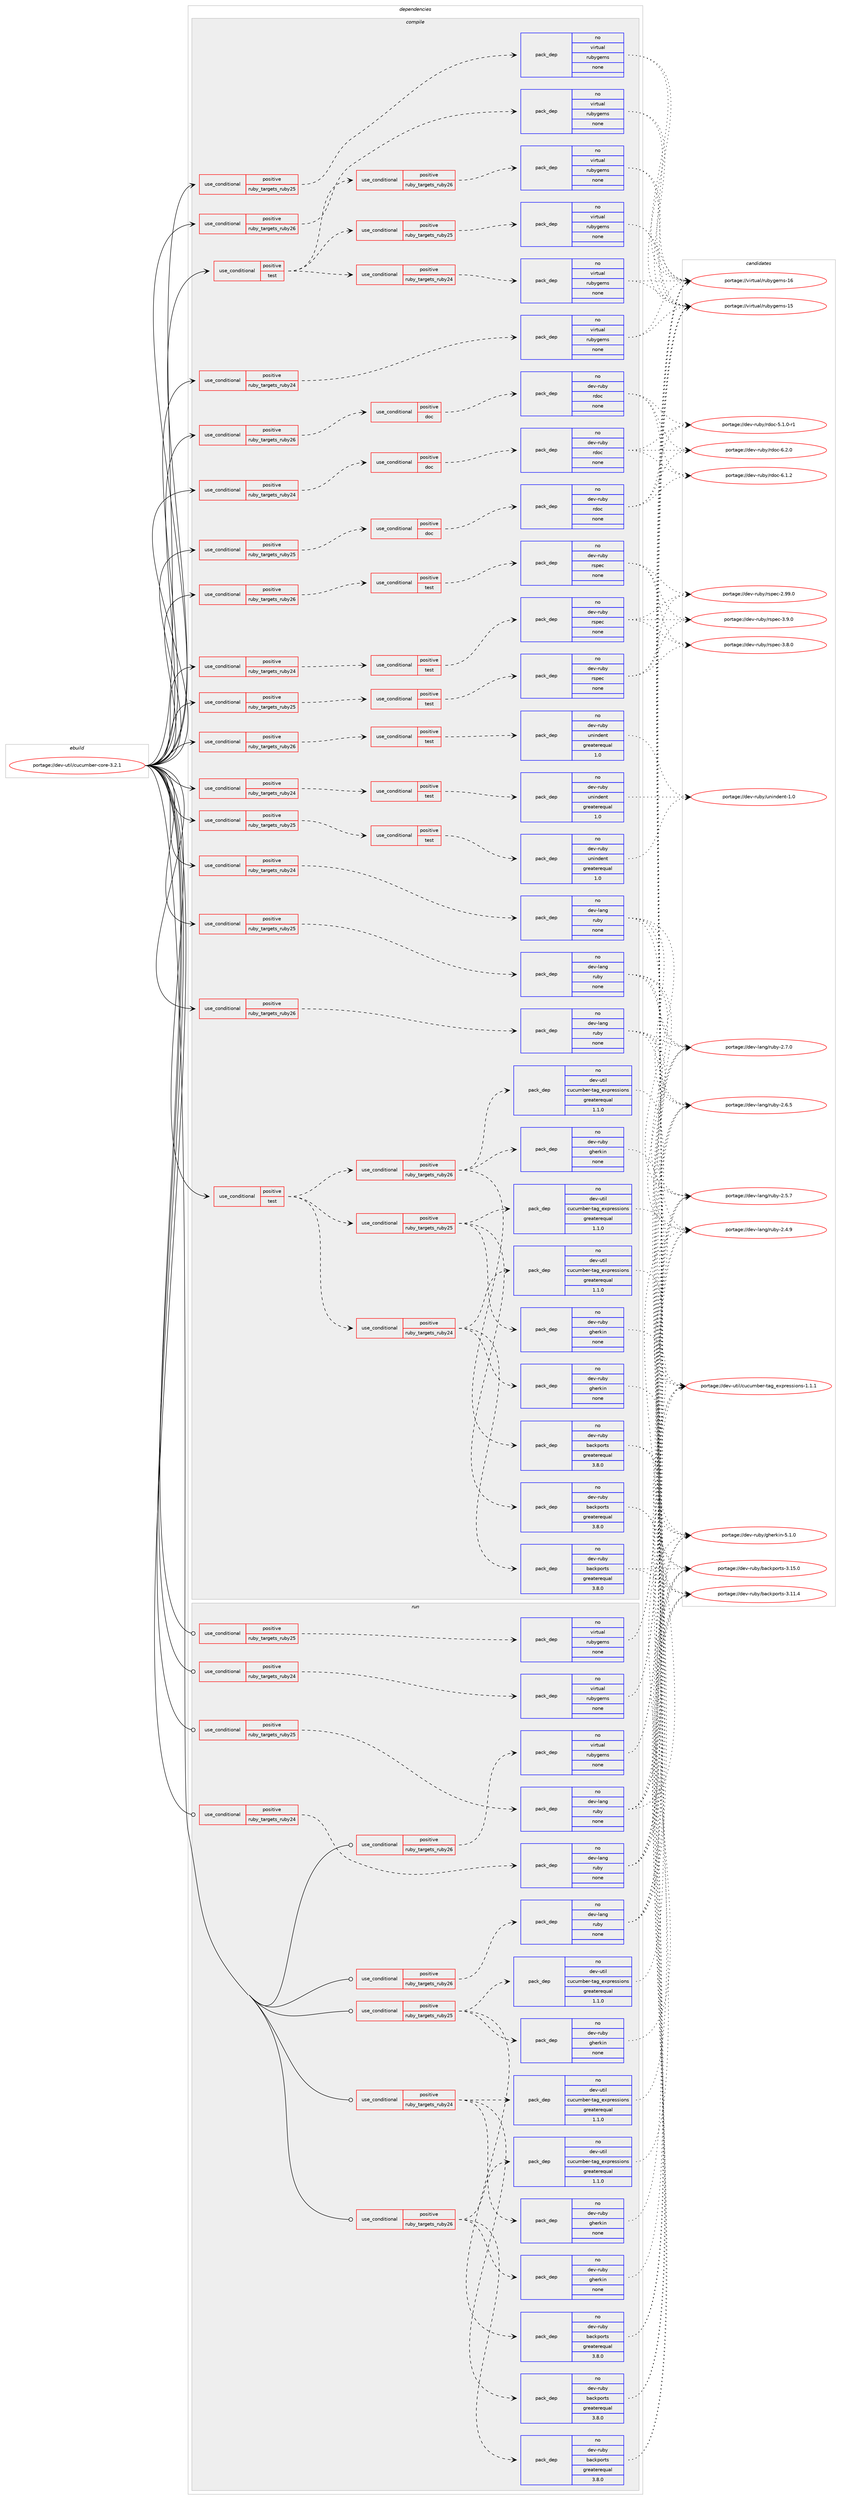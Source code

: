 digraph prolog {

# *************
# Graph options
# *************

newrank=true;
concentrate=true;
compound=true;
graph [rankdir=LR,fontname=Helvetica,fontsize=10,ranksep=1.5];#, ranksep=2.5, nodesep=0.2];
edge  [arrowhead=vee];
node  [fontname=Helvetica,fontsize=10];

# **********
# The ebuild
# **********

subgraph cluster_leftcol {
color=gray;
label=<<i>ebuild</i>>;
id [label="portage://dev-util/cucumber-core-3.2.1", color=red, width=4, href="../dev-util/cucumber-core-3.2.1.svg"];
}

# ****************
# The dependencies
# ****************

subgraph cluster_midcol {
color=gray;
label=<<i>dependencies</i>>;
subgraph cluster_compile {
fillcolor="#eeeeee";
style=filled;
label=<<i>compile</i>>;
subgraph cond63139 {
dependency303924 [label=<<TABLE BORDER="0" CELLBORDER="1" CELLSPACING="0" CELLPADDING="4"><TR><TD ROWSPAN="3" CELLPADDING="10">use_conditional</TD></TR><TR><TD>positive</TD></TR><TR><TD>ruby_targets_ruby24</TD></TR></TABLE>>, shape=none, color=red];
subgraph cond63140 {
dependency303925 [label=<<TABLE BORDER="0" CELLBORDER="1" CELLSPACING="0" CELLPADDING="4"><TR><TD ROWSPAN="3" CELLPADDING="10">use_conditional</TD></TR><TR><TD>positive</TD></TR><TR><TD>doc</TD></TR></TABLE>>, shape=none, color=red];
subgraph pack236129 {
dependency303926 [label=<<TABLE BORDER="0" CELLBORDER="1" CELLSPACING="0" CELLPADDING="4" WIDTH="220"><TR><TD ROWSPAN="6" CELLPADDING="30">pack_dep</TD></TR><TR><TD WIDTH="110">no</TD></TR><TR><TD>dev-ruby</TD></TR><TR><TD>rdoc</TD></TR><TR><TD>none</TD></TR><TR><TD></TD></TR></TABLE>>, shape=none, color=blue];
}
dependency303925:e -> dependency303926:w [weight=20,style="dashed",arrowhead="vee"];
}
dependency303924:e -> dependency303925:w [weight=20,style="dashed",arrowhead="vee"];
}
id:e -> dependency303924:w [weight=20,style="solid",arrowhead="vee"];
subgraph cond63141 {
dependency303927 [label=<<TABLE BORDER="0" CELLBORDER="1" CELLSPACING="0" CELLPADDING="4"><TR><TD ROWSPAN="3" CELLPADDING="10">use_conditional</TD></TR><TR><TD>positive</TD></TR><TR><TD>ruby_targets_ruby24</TD></TR></TABLE>>, shape=none, color=red];
subgraph cond63142 {
dependency303928 [label=<<TABLE BORDER="0" CELLBORDER="1" CELLSPACING="0" CELLPADDING="4"><TR><TD ROWSPAN="3" CELLPADDING="10">use_conditional</TD></TR><TR><TD>positive</TD></TR><TR><TD>test</TD></TR></TABLE>>, shape=none, color=red];
subgraph pack236130 {
dependency303929 [label=<<TABLE BORDER="0" CELLBORDER="1" CELLSPACING="0" CELLPADDING="4" WIDTH="220"><TR><TD ROWSPAN="6" CELLPADDING="30">pack_dep</TD></TR><TR><TD WIDTH="110">no</TD></TR><TR><TD>dev-ruby</TD></TR><TR><TD>rspec</TD></TR><TR><TD>none</TD></TR><TR><TD></TD></TR></TABLE>>, shape=none, color=blue];
}
dependency303928:e -> dependency303929:w [weight=20,style="dashed",arrowhead="vee"];
}
dependency303927:e -> dependency303928:w [weight=20,style="dashed",arrowhead="vee"];
}
id:e -> dependency303927:w [weight=20,style="solid",arrowhead="vee"];
subgraph cond63143 {
dependency303930 [label=<<TABLE BORDER="0" CELLBORDER="1" CELLSPACING="0" CELLPADDING="4"><TR><TD ROWSPAN="3" CELLPADDING="10">use_conditional</TD></TR><TR><TD>positive</TD></TR><TR><TD>ruby_targets_ruby24</TD></TR></TABLE>>, shape=none, color=red];
subgraph cond63144 {
dependency303931 [label=<<TABLE BORDER="0" CELLBORDER="1" CELLSPACING="0" CELLPADDING="4"><TR><TD ROWSPAN="3" CELLPADDING="10">use_conditional</TD></TR><TR><TD>positive</TD></TR><TR><TD>test</TD></TR></TABLE>>, shape=none, color=red];
subgraph pack236131 {
dependency303932 [label=<<TABLE BORDER="0" CELLBORDER="1" CELLSPACING="0" CELLPADDING="4" WIDTH="220"><TR><TD ROWSPAN="6" CELLPADDING="30">pack_dep</TD></TR><TR><TD WIDTH="110">no</TD></TR><TR><TD>dev-ruby</TD></TR><TR><TD>unindent</TD></TR><TR><TD>greaterequal</TD></TR><TR><TD>1.0</TD></TR></TABLE>>, shape=none, color=blue];
}
dependency303931:e -> dependency303932:w [weight=20,style="dashed",arrowhead="vee"];
}
dependency303930:e -> dependency303931:w [weight=20,style="dashed",arrowhead="vee"];
}
id:e -> dependency303930:w [weight=20,style="solid",arrowhead="vee"];
subgraph cond63145 {
dependency303933 [label=<<TABLE BORDER="0" CELLBORDER="1" CELLSPACING="0" CELLPADDING="4"><TR><TD ROWSPAN="3" CELLPADDING="10">use_conditional</TD></TR><TR><TD>positive</TD></TR><TR><TD>ruby_targets_ruby24</TD></TR></TABLE>>, shape=none, color=red];
subgraph pack236132 {
dependency303934 [label=<<TABLE BORDER="0" CELLBORDER="1" CELLSPACING="0" CELLPADDING="4" WIDTH="220"><TR><TD ROWSPAN="6" CELLPADDING="30">pack_dep</TD></TR><TR><TD WIDTH="110">no</TD></TR><TR><TD>dev-lang</TD></TR><TR><TD>ruby</TD></TR><TR><TD>none</TD></TR><TR><TD></TD></TR></TABLE>>, shape=none, color=blue];
}
dependency303933:e -> dependency303934:w [weight=20,style="dashed",arrowhead="vee"];
}
id:e -> dependency303933:w [weight=20,style="solid",arrowhead="vee"];
subgraph cond63146 {
dependency303935 [label=<<TABLE BORDER="0" CELLBORDER="1" CELLSPACING="0" CELLPADDING="4"><TR><TD ROWSPAN="3" CELLPADDING="10">use_conditional</TD></TR><TR><TD>positive</TD></TR><TR><TD>ruby_targets_ruby24</TD></TR></TABLE>>, shape=none, color=red];
subgraph pack236133 {
dependency303936 [label=<<TABLE BORDER="0" CELLBORDER="1" CELLSPACING="0" CELLPADDING="4" WIDTH="220"><TR><TD ROWSPAN="6" CELLPADDING="30">pack_dep</TD></TR><TR><TD WIDTH="110">no</TD></TR><TR><TD>virtual</TD></TR><TR><TD>rubygems</TD></TR><TR><TD>none</TD></TR><TR><TD></TD></TR></TABLE>>, shape=none, color=blue];
}
dependency303935:e -> dependency303936:w [weight=20,style="dashed",arrowhead="vee"];
}
id:e -> dependency303935:w [weight=20,style="solid",arrowhead="vee"];
subgraph cond63147 {
dependency303937 [label=<<TABLE BORDER="0" CELLBORDER="1" CELLSPACING="0" CELLPADDING="4"><TR><TD ROWSPAN="3" CELLPADDING="10">use_conditional</TD></TR><TR><TD>positive</TD></TR><TR><TD>ruby_targets_ruby25</TD></TR></TABLE>>, shape=none, color=red];
subgraph cond63148 {
dependency303938 [label=<<TABLE BORDER="0" CELLBORDER="1" CELLSPACING="0" CELLPADDING="4"><TR><TD ROWSPAN="3" CELLPADDING="10">use_conditional</TD></TR><TR><TD>positive</TD></TR><TR><TD>doc</TD></TR></TABLE>>, shape=none, color=red];
subgraph pack236134 {
dependency303939 [label=<<TABLE BORDER="0" CELLBORDER="1" CELLSPACING="0" CELLPADDING="4" WIDTH="220"><TR><TD ROWSPAN="6" CELLPADDING="30">pack_dep</TD></TR><TR><TD WIDTH="110">no</TD></TR><TR><TD>dev-ruby</TD></TR><TR><TD>rdoc</TD></TR><TR><TD>none</TD></TR><TR><TD></TD></TR></TABLE>>, shape=none, color=blue];
}
dependency303938:e -> dependency303939:w [weight=20,style="dashed",arrowhead="vee"];
}
dependency303937:e -> dependency303938:w [weight=20,style="dashed",arrowhead="vee"];
}
id:e -> dependency303937:w [weight=20,style="solid",arrowhead="vee"];
subgraph cond63149 {
dependency303940 [label=<<TABLE BORDER="0" CELLBORDER="1" CELLSPACING="0" CELLPADDING="4"><TR><TD ROWSPAN="3" CELLPADDING="10">use_conditional</TD></TR><TR><TD>positive</TD></TR><TR><TD>ruby_targets_ruby25</TD></TR></TABLE>>, shape=none, color=red];
subgraph cond63150 {
dependency303941 [label=<<TABLE BORDER="0" CELLBORDER="1" CELLSPACING="0" CELLPADDING="4"><TR><TD ROWSPAN="3" CELLPADDING="10">use_conditional</TD></TR><TR><TD>positive</TD></TR><TR><TD>test</TD></TR></TABLE>>, shape=none, color=red];
subgraph pack236135 {
dependency303942 [label=<<TABLE BORDER="0" CELLBORDER="1" CELLSPACING="0" CELLPADDING="4" WIDTH="220"><TR><TD ROWSPAN="6" CELLPADDING="30">pack_dep</TD></TR><TR><TD WIDTH="110">no</TD></TR><TR><TD>dev-ruby</TD></TR><TR><TD>rspec</TD></TR><TR><TD>none</TD></TR><TR><TD></TD></TR></TABLE>>, shape=none, color=blue];
}
dependency303941:e -> dependency303942:w [weight=20,style="dashed",arrowhead="vee"];
}
dependency303940:e -> dependency303941:w [weight=20,style="dashed",arrowhead="vee"];
}
id:e -> dependency303940:w [weight=20,style="solid",arrowhead="vee"];
subgraph cond63151 {
dependency303943 [label=<<TABLE BORDER="0" CELLBORDER="1" CELLSPACING="0" CELLPADDING="4"><TR><TD ROWSPAN="3" CELLPADDING="10">use_conditional</TD></TR><TR><TD>positive</TD></TR><TR><TD>ruby_targets_ruby25</TD></TR></TABLE>>, shape=none, color=red];
subgraph cond63152 {
dependency303944 [label=<<TABLE BORDER="0" CELLBORDER="1" CELLSPACING="0" CELLPADDING="4"><TR><TD ROWSPAN="3" CELLPADDING="10">use_conditional</TD></TR><TR><TD>positive</TD></TR><TR><TD>test</TD></TR></TABLE>>, shape=none, color=red];
subgraph pack236136 {
dependency303945 [label=<<TABLE BORDER="0" CELLBORDER="1" CELLSPACING="0" CELLPADDING="4" WIDTH="220"><TR><TD ROWSPAN="6" CELLPADDING="30">pack_dep</TD></TR><TR><TD WIDTH="110">no</TD></TR><TR><TD>dev-ruby</TD></TR><TR><TD>unindent</TD></TR><TR><TD>greaterequal</TD></TR><TR><TD>1.0</TD></TR></TABLE>>, shape=none, color=blue];
}
dependency303944:e -> dependency303945:w [weight=20,style="dashed",arrowhead="vee"];
}
dependency303943:e -> dependency303944:w [weight=20,style="dashed",arrowhead="vee"];
}
id:e -> dependency303943:w [weight=20,style="solid",arrowhead="vee"];
subgraph cond63153 {
dependency303946 [label=<<TABLE BORDER="0" CELLBORDER="1" CELLSPACING="0" CELLPADDING="4"><TR><TD ROWSPAN="3" CELLPADDING="10">use_conditional</TD></TR><TR><TD>positive</TD></TR><TR><TD>ruby_targets_ruby25</TD></TR></TABLE>>, shape=none, color=red];
subgraph pack236137 {
dependency303947 [label=<<TABLE BORDER="0" CELLBORDER="1" CELLSPACING="0" CELLPADDING="4" WIDTH="220"><TR><TD ROWSPAN="6" CELLPADDING="30">pack_dep</TD></TR><TR><TD WIDTH="110">no</TD></TR><TR><TD>dev-lang</TD></TR><TR><TD>ruby</TD></TR><TR><TD>none</TD></TR><TR><TD></TD></TR></TABLE>>, shape=none, color=blue];
}
dependency303946:e -> dependency303947:w [weight=20,style="dashed",arrowhead="vee"];
}
id:e -> dependency303946:w [weight=20,style="solid",arrowhead="vee"];
subgraph cond63154 {
dependency303948 [label=<<TABLE BORDER="0" CELLBORDER="1" CELLSPACING="0" CELLPADDING="4"><TR><TD ROWSPAN="3" CELLPADDING="10">use_conditional</TD></TR><TR><TD>positive</TD></TR><TR><TD>ruby_targets_ruby25</TD></TR></TABLE>>, shape=none, color=red];
subgraph pack236138 {
dependency303949 [label=<<TABLE BORDER="0" CELLBORDER="1" CELLSPACING="0" CELLPADDING="4" WIDTH="220"><TR><TD ROWSPAN="6" CELLPADDING="30">pack_dep</TD></TR><TR><TD WIDTH="110">no</TD></TR><TR><TD>virtual</TD></TR><TR><TD>rubygems</TD></TR><TR><TD>none</TD></TR><TR><TD></TD></TR></TABLE>>, shape=none, color=blue];
}
dependency303948:e -> dependency303949:w [weight=20,style="dashed",arrowhead="vee"];
}
id:e -> dependency303948:w [weight=20,style="solid",arrowhead="vee"];
subgraph cond63155 {
dependency303950 [label=<<TABLE BORDER="0" CELLBORDER="1" CELLSPACING="0" CELLPADDING="4"><TR><TD ROWSPAN="3" CELLPADDING="10">use_conditional</TD></TR><TR><TD>positive</TD></TR><TR><TD>ruby_targets_ruby26</TD></TR></TABLE>>, shape=none, color=red];
subgraph cond63156 {
dependency303951 [label=<<TABLE BORDER="0" CELLBORDER="1" CELLSPACING="0" CELLPADDING="4"><TR><TD ROWSPAN="3" CELLPADDING="10">use_conditional</TD></TR><TR><TD>positive</TD></TR><TR><TD>doc</TD></TR></TABLE>>, shape=none, color=red];
subgraph pack236139 {
dependency303952 [label=<<TABLE BORDER="0" CELLBORDER="1" CELLSPACING="0" CELLPADDING="4" WIDTH="220"><TR><TD ROWSPAN="6" CELLPADDING="30">pack_dep</TD></TR><TR><TD WIDTH="110">no</TD></TR><TR><TD>dev-ruby</TD></TR><TR><TD>rdoc</TD></TR><TR><TD>none</TD></TR><TR><TD></TD></TR></TABLE>>, shape=none, color=blue];
}
dependency303951:e -> dependency303952:w [weight=20,style="dashed",arrowhead="vee"];
}
dependency303950:e -> dependency303951:w [weight=20,style="dashed",arrowhead="vee"];
}
id:e -> dependency303950:w [weight=20,style="solid",arrowhead="vee"];
subgraph cond63157 {
dependency303953 [label=<<TABLE BORDER="0" CELLBORDER="1" CELLSPACING="0" CELLPADDING="4"><TR><TD ROWSPAN="3" CELLPADDING="10">use_conditional</TD></TR><TR><TD>positive</TD></TR><TR><TD>ruby_targets_ruby26</TD></TR></TABLE>>, shape=none, color=red];
subgraph cond63158 {
dependency303954 [label=<<TABLE BORDER="0" CELLBORDER="1" CELLSPACING="0" CELLPADDING="4"><TR><TD ROWSPAN="3" CELLPADDING="10">use_conditional</TD></TR><TR><TD>positive</TD></TR><TR><TD>test</TD></TR></TABLE>>, shape=none, color=red];
subgraph pack236140 {
dependency303955 [label=<<TABLE BORDER="0" CELLBORDER="1" CELLSPACING="0" CELLPADDING="4" WIDTH="220"><TR><TD ROWSPAN="6" CELLPADDING="30">pack_dep</TD></TR><TR><TD WIDTH="110">no</TD></TR><TR><TD>dev-ruby</TD></TR><TR><TD>rspec</TD></TR><TR><TD>none</TD></TR><TR><TD></TD></TR></TABLE>>, shape=none, color=blue];
}
dependency303954:e -> dependency303955:w [weight=20,style="dashed",arrowhead="vee"];
}
dependency303953:e -> dependency303954:w [weight=20,style="dashed",arrowhead="vee"];
}
id:e -> dependency303953:w [weight=20,style="solid",arrowhead="vee"];
subgraph cond63159 {
dependency303956 [label=<<TABLE BORDER="0" CELLBORDER="1" CELLSPACING="0" CELLPADDING="4"><TR><TD ROWSPAN="3" CELLPADDING="10">use_conditional</TD></TR><TR><TD>positive</TD></TR><TR><TD>ruby_targets_ruby26</TD></TR></TABLE>>, shape=none, color=red];
subgraph cond63160 {
dependency303957 [label=<<TABLE BORDER="0" CELLBORDER="1" CELLSPACING="0" CELLPADDING="4"><TR><TD ROWSPAN="3" CELLPADDING="10">use_conditional</TD></TR><TR><TD>positive</TD></TR><TR><TD>test</TD></TR></TABLE>>, shape=none, color=red];
subgraph pack236141 {
dependency303958 [label=<<TABLE BORDER="0" CELLBORDER="1" CELLSPACING="0" CELLPADDING="4" WIDTH="220"><TR><TD ROWSPAN="6" CELLPADDING="30">pack_dep</TD></TR><TR><TD WIDTH="110">no</TD></TR><TR><TD>dev-ruby</TD></TR><TR><TD>unindent</TD></TR><TR><TD>greaterequal</TD></TR><TR><TD>1.0</TD></TR></TABLE>>, shape=none, color=blue];
}
dependency303957:e -> dependency303958:w [weight=20,style="dashed",arrowhead="vee"];
}
dependency303956:e -> dependency303957:w [weight=20,style="dashed",arrowhead="vee"];
}
id:e -> dependency303956:w [weight=20,style="solid",arrowhead="vee"];
subgraph cond63161 {
dependency303959 [label=<<TABLE BORDER="0" CELLBORDER="1" CELLSPACING="0" CELLPADDING="4"><TR><TD ROWSPAN="3" CELLPADDING="10">use_conditional</TD></TR><TR><TD>positive</TD></TR><TR><TD>ruby_targets_ruby26</TD></TR></TABLE>>, shape=none, color=red];
subgraph pack236142 {
dependency303960 [label=<<TABLE BORDER="0" CELLBORDER="1" CELLSPACING="0" CELLPADDING="4" WIDTH="220"><TR><TD ROWSPAN="6" CELLPADDING="30">pack_dep</TD></TR><TR><TD WIDTH="110">no</TD></TR><TR><TD>dev-lang</TD></TR><TR><TD>ruby</TD></TR><TR><TD>none</TD></TR><TR><TD></TD></TR></TABLE>>, shape=none, color=blue];
}
dependency303959:e -> dependency303960:w [weight=20,style="dashed",arrowhead="vee"];
}
id:e -> dependency303959:w [weight=20,style="solid",arrowhead="vee"];
subgraph cond63162 {
dependency303961 [label=<<TABLE BORDER="0" CELLBORDER="1" CELLSPACING="0" CELLPADDING="4"><TR><TD ROWSPAN="3" CELLPADDING="10">use_conditional</TD></TR><TR><TD>positive</TD></TR><TR><TD>ruby_targets_ruby26</TD></TR></TABLE>>, shape=none, color=red];
subgraph pack236143 {
dependency303962 [label=<<TABLE BORDER="0" CELLBORDER="1" CELLSPACING="0" CELLPADDING="4" WIDTH="220"><TR><TD ROWSPAN="6" CELLPADDING="30">pack_dep</TD></TR><TR><TD WIDTH="110">no</TD></TR><TR><TD>virtual</TD></TR><TR><TD>rubygems</TD></TR><TR><TD>none</TD></TR><TR><TD></TD></TR></TABLE>>, shape=none, color=blue];
}
dependency303961:e -> dependency303962:w [weight=20,style="dashed",arrowhead="vee"];
}
id:e -> dependency303961:w [weight=20,style="solid",arrowhead="vee"];
subgraph cond63163 {
dependency303963 [label=<<TABLE BORDER="0" CELLBORDER="1" CELLSPACING="0" CELLPADDING="4"><TR><TD ROWSPAN="3" CELLPADDING="10">use_conditional</TD></TR><TR><TD>positive</TD></TR><TR><TD>test</TD></TR></TABLE>>, shape=none, color=red];
subgraph cond63164 {
dependency303964 [label=<<TABLE BORDER="0" CELLBORDER="1" CELLSPACING="0" CELLPADDING="4"><TR><TD ROWSPAN="3" CELLPADDING="10">use_conditional</TD></TR><TR><TD>positive</TD></TR><TR><TD>ruby_targets_ruby24</TD></TR></TABLE>>, shape=none, color=red];
subgraph pack236144 {
dependency303965 [label=<<TABLE BORDER="0" CELLBORDER="1" CELLSPACING="0" CELLPADDING="4" WIDTH="220"><TR><TD ROWSPAN="6" CELLPADDING="30">pack_dep</TD></TR><TR><TD WIDTH="110">no</TD></TR><TR><TD>dev-ruby</TD></TR><TR><TD>backports</TD></TR><TR><TD>greaterequal</TD></TR><TR><TD>3.8.0</TD></TR></TABLE>>, shape=none, color=blue];
}
dependency303964:e -> dependency303965:w [weight=20,style="dashed",arrowhead="vee"];
subgraph pack236145 {
dependency303966 [label=<<TABLE BORDER="0" CELLBORDER="1" CELLSPACING="0" CELLPADDING="4" WIDTH="220"><TR><TD ROWSPAN="6" CELLPADDING="30">pack_dep</TD></TR><TR><TD WIDTH="110">no</TD></TR><TR><TD>dev-util</TD></TR><TR><TD>cucumber-tag_expressions</TD></TR><TR><TD>greaterequal</TD></TR><TR><TD>1.1.0</TD></TR></TABLE>>, shape=none, color=blue];
}
dependency303964:e -> dependency303966:w [weight=20,style="dashed",arrowhead="vee"];
subgraph pack236146 {
dependency303967 [label=<<TABLE BORDER="0" CELLBORDER="1" CELLSPACING="0" CELLPADDING="4" WIDTH="220"><TR><TD ROWSPAN="6" CELLPADDING="30">pack_dep</TD></TR><TR><TD WIDTH="110">no</TD></TR><TR><TD>dev-ruby</TD></TR><TR><TD>gherkin</TD></TR><TR><TD>none</TD></TR><TR><TD></TD></TR></TABLE>>, shape=none, color=blue];
}
dependency303964:e -> dependency303967:w [weight=20,style="dashed",arrowhead="vee"];
}
dependency303963:e -> dependency303964:w [weight=20,style="dashed",arrowhead="vee"];
subgraph cond63165 {
dependency303968 [label=<<TABLE BORDER="0" CELLBORDER="1" CELLSPACING="0" CELLPADDING="4"><TR><TD ROWSPAN="3" CELLPADDING="10">use_conditional</TD></TR><TR><TD>positive</TD></TR><TR><TD>ruby_targets_ruby25</TD></TR></TABLE>>, shape=none, color=red];
subgraph pack236147 {
dependency303969 [label=<<TABLE BORDER="0" CELLBORDER="1" CELLSPACING="0" CELLPADDING="4" WIDTH="220"><TR><TD ROWSPAN="6" CELLPADDING="30">pack_dep</TD></TR><TR><TD WIDTH="110">no</TD></TR><TR><TD>dev-ruby</TD></TR><TR><TD>backports</TD></TR><TR><TD>greaterequal</TD></TR><TR><TD>3.8.0</TD></TR></TABLE>>, shape=none, color=blue];
}
dependency303968:e -> dependency303969:w [weight=20,style="dashed",arrowhead="vee"];
subgraph pack236148 {
dependency303970 [label=<<TABLE BORDER="0" CELLBORDER="1" CELLSPACING="0" CELLPADDING="4" WIDTH="220"><TR><TD ROWSPAN="6" CELLPADDING="30">pack_dep</TD></TR><TR><TD WIDTH="110">no</TD></TR><TR><TD>dev-util</TD></TR><TR><TD>cucumber-tag_expressions</TD></TR><TR><TD>greaterequal</TD></TR><TR><TD>1.1.0</TD></TR></TABLE>>, shape=none, color=blue];
}
dependency303968:e -> dependency303970:w [weight=20,style="dashed",arrowhead="vee"];
subgraph pack236149 {
dependency303971 [label=<<TABLE BORDER="0" CELLBORDER="1" CELLSPACING="0" CELLPADDING="4" WIDTH="220"><TR><TD ROWSPAN="6" CELLPADDING="30">pack_dep</TD></TR><TR><TD WIDTH="110">no</TD></TR><TR><TD>dev-ruby</TD></TR><TR><TD>gherkin</TD></TR><TR><TD>none</TD></TR><TR><TD></TD></TR></TABLE>>, shape=none, color=blue];
}
dependency303968:e -> dependency303971:w [weight=20,style="dashed",arrowhead="vee"];
}
dependency303963:e -> dependency303968:w [weight=20,style="dashed",arrowhead="vee"];
subgraph cond63166 {
dependency303972 [label=<<TABLE BORDER="0" CELLBORDER="1" CELLSPACING="0" CELLPADDING="4"><TR><TD ROWSPAN="3" CELLPADDING="10">use_conditional</TD></TR><TR><TD>positive</TD></TR><TR><TD>ruby_targets_ruby26</TD></TR></TABLE>>, shape=none, color=red];
subgraph pack236150 {
dependency303973 [label=<<TABLE BORDER="0" CELLBORDER="1" CELLSPACING="0" CELLPADDING="4" WIDTH="220"><TR><TD ROWSPAN="6" CELLPADDING="30">pack_dep</TD></TR><TR><TD WIDTH="110">no</TD></TR><TR><TD>dev-ruby</TD></TR><TR><TD>backports</TD></TR><TR><TD>greaterequal</TD></TR><TR><TD>3.8.0</TD></TR></TABLE>>, shape=none, color=blue];
}
dependency303972:e -> dependency303973:w [weight=20,style="dashed",arrowhead="vee"];
subgraph pack236151 {
dependency303974 [label=<<TABLE BORDER="0" CELLBORDER="1" CELLSPACING="0" CELLPADDING="4" WIDTH="220"><TR><TD ROWSPAN="6" CELLPADDING="30">pack_dep</TD></TR><TR><TD WIDTH="110">no</TD></TR><TR><TD>dev-util</TD></TR><TR><TD>cucumber-tag_expressions</TD></TR><TR><TD>greaterequal</TD></TR><TR><TD>1.1.0</TD></TR></TABLE>>, shape=none, color=blue];
}
dependency303972:e -> dependency303974:w [weight=20,style="dashed",arrowhead="vee"];
subgraph pack236152 {
dependency303975 [label=<<TABLE BORDER="0" CELLBORDER="1" CELLSPACING="0" CELLPADDING="4" WIDTH="220"><TR><TD ROWSPAN="6" CELLPADDING="30">pack_dep</TD></TR><TR><TD WIDTH="110">no</TD></TR><TR><TD>dev-ruby</TD></TR><TR><TD>gherkin</TD></TR><TR><TD>none</TD></TR><TR><TD></TD></TR></TABLE>>, shape=none, color=blue];
}
dependency303972:e -> dependency303975:w [weight=20,style="dashed",arrowhead="vee"];
}
dependency303963:e -> dependency303972:w [weight=20,style="dashed",arrowhead="vee"];
}
id:e -> dependency303963:w [weight=20,style="solid",arrowhead="vee"];
subgraph cond63167 {
dependency303976 [label=<<TABLE BORDER="0" CELLBORDER="1" CELLSPACING="0" CELLPADDING="4"><TR><TD ROWSPAN="3" CELLPADDING="10">use_conditional</TD></TR><TR><TD>positive</TD></TR><TR><TD>test</TD></TR></TABLE>>, shape=none, color=red];
subgraph cond63168 {
dependency303977 [label=<<TABLE BORDER="0" CELLBORDER="1" CELLSPACING="0" CELLPADDING="4"><TR><TD ROWSPAN="3" CELLPADDING="10">use_conditional</TD></TR><TR><TD>positive</TD></TR><TR><TD>ruby_targets_ruby24</TD></TR></TABLE>>, shape=none, color=red];
subgraph pack236153 {
dependency303978 [label=<<TABLE BORDER="0" CELLBORDER="1" CELLSPACING="0" CELLPADDING="4" WIDTH="220"><TR><TD ROWSPAN="6" CELLPADDING="30">pack_dep</TD></TR><TR><TD WIDTH="110">no</TD></TR><TR><TD>virtual</TD></TR><TR><TD>rubygems</TD></TR><TR><TD>none</TD></TR><TR><TD></TD></TR></TABLE>>, shape=none, color=blue];
}
dependency303977:e -> dependency303978:w [weight=20,style="dashed",arrowhead="vee"];
}
dependency303976:e -> dependency303977:w [weight=20,style="dashed",arrowhead="vee"];
subgraph cond63169 {
dependency303979 [label=<<TABLE BORDER="0" CELLBORDER="1" CELLSPACING="0" CELLPADDING="4"><TR><TD ROWSPAN="3" CELLPADDING="10">use_conditional</TD></TR><TR><TD>positive</TD></TR><TR><TD>ruby_targets_ruby25</TD></TR></TABLE>>, shape=none, color=red];
subgraph pack236154 {
dependency303980 [label=<<TABLE BORDER="0" CELLBORDER="1" CELLSPACING="0" CELLPADDING="4" WIDTH="220"><TR><TD ROWSPAN="6" CELLPADDING="30">pack_dep</TD></TR><TR><TD WIDTH="110">no</TD></TR><TR><TD>virtual</TD></TR><TR><TD>rubygems</TD></TR><TR><TD>none</TD></TR><TR><TD></TD></TR></TABLE>>, shape=none, color=blue];
}
dependency303979:e -> dependency303980:w [weight=20,style="dashed",arrowhead="vee"];
}
dependency303976:e -> dependency303979:w [weight=20,style="dashed",arrowhead="vee"];
subgraph cond63170 {
dependency303981 [label=<<TABLE BORDER="0" CELLBORDER="1" CELLSPACING="0" CELLPADDING="4"><TR><TD ROWSPAN="3" CELLPADDING="10">use_conditional</TD></TR><TR><TD>positive</TD></TR><TR><TD>ruby_targets_ruby26</TD></TR></TABLE>>, shape=none, color=red];
subgraph pack236155 {
dependency303982 [label=<<TABLE BORDER="0" CELLBORDER="1" CELLSPACING="0" CELLPADDING="4" WIDTH="220"><TR><TD ROWSPAN="6" CELLPADDING="30">pack_dep</TD></TR><TR><TD WIDTH="110">no</TD></TR><TR><TD>virtual</TD></TR><TR><TD>rubygems</TD></TR><TR><TD>none</TD></TR><TR><TD></TD></TR></TABLE>>, shape=none, color=blue];
}
dependency303981:e -> dependency303982:w [weight=20,style="dashed",arrowhead="vee"];
}
dependency303976:e -> dependency303981:w [weight=20,style="dashed",arrowhead="vee"];
}
id:e -> dependency303976:w [weight=20,style="solid",arrowhead="vee"];
}
subgraph cluster_compileandrun {
fillcolor="#eeeeee";
style=filled;
label=<<i>compile and run</i>>;
}
subgraph cluster_run {
fillcolor="#eeeeee";
style=filled;
label=<<i>run</i>>;
subgraph cond63171 {
dependency303983 [label=<<TABLE BORDER="0" CELLBORDER="1" CELLSPACING="0" CELLPADDING="4"><TR><TD ROWSPAN="3" CELLPADDING="10">use_conditional</TD></TR><TR><TD>positive</TD></TR><TR><TD>ruby_targets_ruby24</TD></TR></TABLE>>, shape=none, color=red];
subgraph pack236156 {
dependency303984 [label=<<TABLE BORDER="0" CELLBORDER="1" CELLSPACING="0" CELLPADDING="4" WIDTH="220"><TR><TD ROWSPAN="6" CELLPADDING="30">pack_dep</TD></TR><TR><TD WIDTH="110">no</TD></TR><TR><TD>dev-lang</TD></TR><TR><TD>ruby</TD></TR><TR><TD>none</TD></TR><TR><TD></TD></TR></TABLE>>, shape=none, color=blue];
}
dependency303983:e -> dependency303984:w [weight=20,style="dashed",arrowhead="vee"];
}
id:e -> dependency303983:w [weight=20,style="solid",arrowhead="odot"];
subgraph cond63172 {
dependency303985 [label=<<TABLE BORDER="0" CELLBORDER="1" CELLSPACING="0" CELLPADDING="4"><TR><TD ROWSPAN="3" CELLPADDING="10">use_conditional</TD></TR><TR><TD>positive</TD></TR><TR><TD>ruby_targets_ruby24</TD></TR></TABLE>>, shape=none, color=red];
subgraph pack236157 {
dependency303986 [label=<<TABLE BORDER="0" CELLBORDER="1" CELLSPACING="0" CELLPADDING="4" WIDTH="220"><TR><TD ROWSPAN="6" CELLPADDING="30">pack_dep</TD></TR><TR><TD WIDTH="110">no</TD></TR><TR><TD>dev-ruby</TD></TR><TR><TD>backports</TD></TR><TR><TD>greaterequal</TD></TR><TR><TD>3.8.0</TD></TR></TABLE>>, shape=none, color=blue];
}
dependency303985:e -> dependency303986:w [weight=20,style="dashed",arrowhead="vee"];
subgraph pack236158 {
dependency303987 [label=<<TABLE BORDER="0" CELLBORDER="1" CELLSPACING="0" CELLPADDING="4" WIDTH="220"><TR><TD ROWSPAN="6" CELLPADDING="30">pack_dep</TD></TR><TR><TD WIDTH="110">no</TD></TR><TR><TD>dev-util</TD></TR><TR><TD>cucumber-tag_expressions</TD></TR><TR><TD>greaterequal</TD></TR><TR><TD>1.1.0</TD></TR></TABLE>>, shape=none, color=blue];
}
dependency303985:e -> dependency303987:w [weight=20,style="dashed",arrowhead="vee"];
subgraph pack236159 {
dependency303988 [label=<<TABLE BORDER="0" CELLBORDER="1" CELLSPACING="0" CELLPADDING="4" WIDTH="220"><TR><TD ROWSPAN="6" CELLPADDING="30">pack_dep</TD></TR><TR><TD WIDTH="110">no</TD></TR><TR><TD>dev-ruby</TD></TR><TR><TD>gherkin</TD></TR><TR><TD>none</TD></TR><TR><TD></TD></TR></TABLE>>, shape=none, color=blue];
}
dependency303985:e -> dependency303988:w [weight=20,style="dashed",arrowhead="vee"];
}
id:e -> dependency303985:w [weight=20,style="solid",arrowhead="odot"];
subgraph cond63173 {
dependency303989 [label=<<TABLE BORDER="0" CELLBORDER="1" CELLSPACING="0" CELLPADDING="4"><TR><TD ROWSPAN="3" CELLPADDING="10">use_conditional</TD></TR><TR><TD>positive</TD></TR><TR><TD>ruby_targets_ruby24</TD></TR></TABLE>>, shape=none, color=red];
subgraph pack236160 {
dependency303990 [label=<<TABLE BORDER="0" CELLBORDER="1" CELLSPACING="0" CELLPADDING="4" WIDTH="220"><TR><TD ROWSPAN="6" CELLPADDING="30">pack_dep</TD></TR><TR><TD WIDTH="110">no</TD></TR><TR><TD>virtual</TD></TR><TR><TD>rubygems</TD></TR><TR><TD>none</TD></TR><TR><TD></TD></TR></TABLE>>, shape=none, color=blue];
}
dependency303989:e -> dependency303990:w [weight=20,style="dashed",arrowhead="vee"];
}
id:e -> dependency303989:w [weight=20,style="solid",arrowhead="odot"];
subgraph cond63174 {
dependency303991 [label=<<TABLE BORDER="0" CELLBORDER="1" CELLSPACING="0" CELLPADDING="4"><TR><TD ROWSPAN="3" CELLPADDING="10">use_conditional</TD></TR><TR><TD>positive</TD></TR><TR><TD>ruby_targets_ruby25</TD></TR></TABLE>>, shape=none, color=red];
subgraph pack236161 {
dependency303992 [label=<<TABLE BORDER="0" CELLBORDER="1" CELLSPACING="0" CELLPADDING="4" WIDTH="220"><TR><TD ROWSPAN="6" CELLPADDING="30">pack_dep</TD></TR><TR><TD WIDTH="110">no</TD></TR><TR><TD>dev-lang</TD></TR><TR><TD>ruby</TD></TR><TR><TD>none</TD></TR><TR><TD></TD></TR></TABLE>>, shape=none, color=blue];
}
dependency303991:e -> dependency303992:w [weight=20,style="dashed",arrowhead="vee"];
}
id:e -> dependency303991:w [weight=20,style="solid",arrowhead="odot"];
subgraph cond63175 {
dependency303993 [label=<<TABLE BORDER="0" CELLBORDER="1" CELLSPACING="0" CELLPADDING="4"><TR><TD ROWSPAN="3" CELLPADDING="10">use_conditional</TD></TR><TR><TD>positive</TD></TR><TR><TD>ruby_targets_ruby25</TD></TR></TABLE>>, shape=none, color=red];
subgraph pack236162 {
dependency303994 [label=<<TABLE BORDER="0" CELLBORDER="1" CELLSPACING="0" CELLPADDING="4" WIDTH="220"><TR><TD ROWSPAN="6" CELLPADDING="30">pack_dep</TD></TR><TR><TD WIDTH="110">no</TD></TR><TR><TD>dev-ruby</TD></TR><TR><TD>backports</TD></TR><TR><TD>greaterequal</TD></TR><TR><TD>3.8.0</TD></TR></TABLE>>, shape=none, color=blue];
}
dependency303993:e -> dependency303994:w [weight=20,style="dashed",arrowhead="vee"];
subgraph pack236163 {
dependency303995 [label=<<TABLE BORDER="0" CELLBORDER="1" CELLSPACING="0" CELLPADDING="4" WIDTH="220"><TR><TD ROWSPAN="6" CELLPADDING="30">pack_dep</TD></TR><TR><TD WIDTH="110">no</TD></TR><TR><TD>dev-util</TD></TR><TR><TD>cucumber-tag_expressions</TD></TR><TR><TD>greaterequal</TD></TR><TR><TD>1.1.0</TD></TR></TABLE>>, shape=none, color=blue];
}
dependency303993:e -> dependency303995:w [weight=20,style="dashed",arrowhead="vee"];
subgraph pack236164 {
dependency303996 [label=<<TABLE BORDER="0" CELLBORDER="1" CELLSPACING="0" CELLPADDING="4" WIDTH="220"><TR><TD ROWSPAN="6" CELLPADDING="30">pack_dep</TD></TR><TR><TD WIDTH="110">no</TD></TR><TR><TD>dev-ruby</TD></TR><TR><TD>gherkin</TD></TR><TR><TD>none</TD></TR><TR><TD></TD></TR></TABLE>>, shape=none, color=blue];
}
dependency303993:e -> dependency303996:w [weight=20,style="dashed",arrowhead="vee"];
}
id:e -> dependency303993:w [weight=20,style="solid",arrowhead="odot"];
subgraph cond63176 {
dependency303997 [label=<<TABLE BORDER="0" CELLBORDER="1" CELLSPACING="0" CELLPADDING="4"><TR><TD ROWSPAN="3" CELLPADDING="10">use_conditional</TD></TR><TR><TD>positive</TD></TR><TR><TD>ruby_targets_ruby25</TD></TR></TABLE>>, shape=none, color=red];
subgraph pack236165 {
dependency303998 [label=<<TABLE BORDER="0" CELLBORDER="1" CELLSPACING="0" CELLPADDING="4" WIDTH="220"><TR><TD ROWSPAN="6" CELLPADDING="30">pack_dep</TD></TR><TR><TD WIDTH="110">no</TD></TR><TR><TD>virtual</TD></TR><TR><TD>rubygems</TD></TR><TR><TD>none</TD></TR><TR><TD></TD></TR></TABLE>>, shape=none, color=blue];
}
dependency303997:e -> dependency303998:w [weight=20,style="dashed",arrowhead="vee"];
}
id:e -> dependency303997:w [weight=20,style="solid",arrowhead="odot"];
subgraph cond63177 {
dependency303999 [label=<<TABLE BORDER="0" CELLBORDER="1" CELLSPACING="0" CELLPADDING="4"><TR><TD ROWSPAN="3" CELLPADDING="10">use_conditional</TD></TR><TR><TD>positive</TD></TR><TR><TD>ruby_targets_ruby26</TD></TR></TABLE>>, shape=none, color=red];
subgraph pack236166 {
dependency304000 [label=<<TABLE BORDER="0" CELLBORDER="1" CELLSPACING="0" CELLPADDING="4" WIDTH="220"><TR><TD ROWSPAN="6" CELLPADDING="30">pack_dep</TD></TR><TR><TD WIDTH="110">no</TD></TR><TR><TD>dev-lang</TD></TR><TR><TD>ruby</TD></TR><TR><TD>none</TD></TR><TR><TD></TD></TR></TABLE>>, shape=none, color=blue];
}
dependency303999:e -> dependency304000:w [weight=20,style="dashed",arrowhead="vee"];
}
id:e -> dependency303999:w [weight=20,style="solid",arrowhead="odot"];
subgraph cond63178 {
dependency304001 [label=<<TABLE BORDER="0" CELLBORDER="1" CELLSPACING="0" CELLPADDING="4"><TR><TD ROWSPAN="3" CELLPADDING="10">use_conditional</TD></TR><TR><TD>positive</TD></TR><TR><TD>ruby_targets_ruby26</TD></TR></TABLE>>, shape=none, color=red];
subgraph pack236167 {
dependency304002 [label=<<TABLE BORDER="0" CELLBORDER="1" CELLSPACING="0" CELLPADDING="4" WIDTH="220"><TR><TD ROWSPAN="6" CELLPADDING="30">pack_dep</TD></TR><TR><TD WIDTH="110">no</TD></TR><TR><TD>dev-ruby</TD></TR><TR><TD>backports</TD></TR><TR><TD>greaterequal</TD></TR><TR><TD>3.8.0</TD></TR></TABLE>>, shape=none, color=blue];
}
dependency304001:e -> dependency304002:w [weight=20,style="dashed",arrowhead="vee"];
subgraph pack236168 {
dependency304003 [label=<<TABLE BORDER="0" CELLBORDER="1" CELLSPACING="0" CELLPADDING="4" WIDTH="220"><TR><TD ROWSPAN="6" CELLPADDING="30">pack_dep</TD></TR><TR><TD WIDTH="110">no</TD></TR><TR><TD>dev-util</TD></TR><TR><TD>cucumber-tag_expressions</TD></TR><TR><TD>greaterequal</TD></TR><TR><TD>1.1.0</TD></TR></TABLE>>, shape=none, color=blue];
}
dependency304001:e -> dependency304003:w [weight=20,style="dashed",arrowhead="vee"];
subgraph pack236169 {
dependency304004 [label=<<TABLE BORDER="0" CELLBORDER="1" CELLSPACING="0" CELLPADDING="4" WIDTH="220"><TR><TD ROWSPAN="6" CELLPADDING="30">pack_dep</TD></TR><TR><TD WIDTH="110">no</TD></TR><TR><TD>dev-ruby</TD></TR><TR><TD>gherkin</TD></TR><TR><TD>none</TD></TR><TR><TD></TD></TR></TABLE>>, shape=none, color=blue];
}
dependency304001:e -> dependency304004:w [weight=20,style="dashed",arrowhead="vee"];
}
id:e -> dependency304001:w [weight=20,style="solid",arrowhead="odot"];
subgraph cond63179 {
dependency304005 [label=<<TABLE BORDER="0" CELLBORDER="1" CELLSPACING="0" CELLPADDING="4"><TR><TD ROWSPAN="3" CELLPADDING="10">use_conditional</TD></TR><TR><TD>positive</TD></TR><TR><TD>ruby_targets_ruby26</TD></TR></TABLE>>, shape=none, color=red];
subgraph pack236170 {
dependency304006 [label=<<TABLE BORDER="0" CELLBORDER="1" CELLSPACING="0" CELLPADDING="4" WIDTH="220"><TR><TD ROWSPAN="6" CELLPADDING="30">pack_dep</TD></TR><TR><TD WIDTH="110">no</TD></TR><TR><TD>virtual</TD></TR><TR><TD>rubygems</TD></TR><TR><TD>none</TD></TR><TR><TD></TD></TR></TABLE>>, shape=none, color=blue];
}
dependency304005:e -> dependency304006:w [weight=20,style="dashed",arrowhead="vee"];
}
id:e -> dependency304005:w [weight=20,style="solid",arrowhead="odot"];
}
}

# **************
# The candidates
# **************

subgraph cluster_choices {
rank=same;
color=gray;
label=<<i>candidates</i>>;

subgraph choice236129 {
color=black;
nodesep=1;
choice10010111845114117981214711410011199455446504648 [label="portage://dev-ruby/rdoc-6.2.0", color=red, width=4,href="../dev-ruby/rdoc-6.2.0.svg"];
choice10010111845114117981214711410011199455446494650 [label="portage://dev-ruby/rdoc-6.1.2", color=red, width=4,href="../dev-ruby/rdoc-6.1.2.svg"];
choice100101118451141179812147114100111994553464946484511449 [label="portage://dev-ruby/rdoc-5.1.0-r1", color=red, width=4,href="../dev-ruby/rdoc-5.1.0-r1.svg"];
dependency303926:e -> choice10010111845114117981214711410011199455446504648:w [style=dotted,weight="100"];
dependency303926:e -> choice10010111845114117981214711410011199455446494650:w [style=dotted,weight="100"];
dependency303926:e -> choice100101118451141179812147114100111994553464946484511449:w [style=dotted,weight="100"];
}
subgraph choice236130 {
color=black;
nodesep=1;
choice10010111845114117981214711411511210199455146574648 [label="portage://dev-ruby/rspec-3.9.0", color=red, width=4,href="../dev-ruby/rspec-3.9.0.svg"];
choice10010111845114117981214711411511210199455146564648 [label="portage://dev-ruby/rspec-3.8.0", color=red, width=4,href="../dev-ruby/rspec-3.8.0.svg"];
choice1001011184511411798121471141151121019945504657574648 [label="portage://dev-ruby/rspec-2.99.0", color=red, width=4,href="../dev-ruby/rspec-2.99.0.svg"];
dependency303929:e -> choice10010111845114117981214711411511210199455146574648:w [style=dotted,weight="100"];
dependency303929:e -> choice10010111845114117981214711411511210199455146564648:w [style=dotted,weight="100"];
dependency303929:e -> choice1001011184511411798121471141151121019945504657574648:w [style=dotted,weight="100"];
}
subgraph choice236131 {
color=black;
nodesep=1;
choice10010111845114117981214711711010511010010111011645494648 [label="portage://dev-ruby/unindent-1.0", color=red, width=4,href="../dev-ruby/unindent-1.0.svg"];
dependency303932:e -> choice10010111845114117981214711711010511010010111011645494648:w [style=dotted,weight="100"];
}
subgraph choice236132 {
color=black;
nodesep=1;
choice10010111845108971101034711411798121455046554648 [label="portage://dev-lang/ruby-2.7.0", color=red, width=4,href="../dev-lang/ruby-2.7.0.svg"];
choice10010111845108971101034711411798121455046544653 [label="portage://dev-lang/ruby-2.6.5", color=red, width=4,href="../dev-lang/ruby-2.6.5.svg"];
choice10010111845108971101034711411798121455046534655 [label="portage://dev-lang/ruby-2.5.7", color=red, width=4,href="../dev-lang/ruby-2.5.7.svg"];
choice10010111845108971101034711411798121455046524657 [label="portage://dev-lang/ruby-2.4.9", color=red, width=4,href="../dev-lang/ruby-2.4.9.svg"];
dependency303934:e -> choice10010111845108971101034711411798121455046554648:w [style=dotted,weight="100"];
dependency303934:e -> choice10010111845108971101034711411798121455046544653:w [style=dotted,weight="100"];
dependency303934:e -> choice10010111845108971101034711411798121455046534655:w [style=dotted,weight="100"];
dependency303934:e -> choice10010111845108971101034711411798121455046524657:w [style=dotted,weight="100"];
}
subgraph choice236133 {
color=black;
nodesep=1;
choice118105114116117971084711411798121103101109115454954 [label="portage://virtual/rubygems-16", color=red, width=4,href="../virtual/rubygems-16.svg"];
choice118105114116117971084711411798121103101109115454953 [label="portage://virtual/rubygems-15", color=red, width=4,href="../virtual/rubygems-15.svg"];
dependency303936:e -> choice118105114116117971084711411798121103101109115454954:w [style=dotted,weight="100"];
dependency303936:e -> choice118105114116117971084711411798121103101109115454953:w [style=dotted,weight="100"];
}
subgraph choice236134 {
color=black;
nodesep=1;
choice10010111845114117981214711410011199455446504648 [label="portage://dev-ruby/rdoc-6.2.0", color=red, width=4,href="../dev-ruby/rdoc-6.2.0.svg"];
choice10010111845114117981214711410011199455446494650 [label="portage://dev-ruby/rdoc-6.1.2", color=red, width=4,href="../dev-ruby/rdoc-6.1.2.svg"];
choice100101118451141179812147114100111994553464946484511449 [label="portage://dev-ruby/rdoc-5.1.0-r1", color=red, width=4,href="../dev-ruby/rdoc-5.1.0-r1.svg"];
dependency303939:e -> choice10010111845114117981214711410011199455446504648:w [style=dotted,weight="100"];
dependency303939:e -> choice10010111845114117981214711410011199455446494650:w [style=dotted,weight="100"];
dependency303939:e -> choice100101118451141179812147114100111994553464946484511449:w [style=dotted,weight="100"];
}
subgraph choice236135 {
color=black;
nodesep=1;
choice10010111845114117981214711411511210199455146574648 [label="portage://dev-ruby/rspec-3.9.0", color=red, width=4,href="../dev-ruby/rspec-3.9.0.svg"];
choice10010111845114117981214711411511210199455146564648 [label="portage://dev-ruby/rspec-3.8.0", color=red, width=4,href="../dev-ruby/rspec-3.8.0.svg"];
choice1001011184511411798121471141151121019945504657574648 [label="portage://dev-ruby/rspec-2.99.0", color=red, width=4,href="../dev-ruby/rspec-2.99.0.svg"];
dependency303942:e -> choice10010111845114117981214711411511210199455146574648:w [style=dotted,weight="100"];
dependency303942:e -> choice10010111845114117981214711411511210199455146564648:w [style=dotted,weight="100"];
dependency303942:e -> choice1001011184511411798121471141151121019945504657574648:w [style=dotted,weight="100"];
}
subgraph choice236136 {
color=black;
nodesep=1;
choice10010111845114117981214711711010511010010111011645494648 [label="portage://dev-ruby/unindent-1.0", color=red, width=4,href="../dev-ruby/unindent-1.0.svg"];
dependency303945:e -> choice10010111845114117981214711711010511010010111011645494648:w [style=dotted,weight="100"];
}
subgraph choice236137 {
color=black;
nodesep=1;
choice10010111845108971101034711411798121455046554648 [label="portage://dev-lang/ruby-2.7.0", color=red, width=4,href="../dev-lang/ruby-2.7.0.svg"];
choice10010111845108971101034711411798121455046544653 [label="portage://dev-lang/ruby-2.6.5", color=red, width=4,href="../dev-lang/ruby-2.6.5.svg"];
choice10010111845108971101034711411798121455046534655 [label="portage://dev-lang/ruby-2.5.7", color=red, width=4,href="../dev-lang/ruby-2.5.7.svg"];
choice10010111845108971101034711411798121455046524657 [label="portage://dev-lang/ruby-2.4.9", color=red, width=4,href="../dev-lang/ruby-2.4.9.svg"];
dependency303947:e -> choice10010111845108971101034711411798121455046554648:w [style=dotted,weight="100"];
dependency303947:e -> choice10010111845108971101034711411798121455046544653:w [style=dotted,weight="100"];
dependency303947:e -> choice10010111845108971101034711411798121455046534655:w [style=dotted,weight="100"];
dependency303947:e -> choice10010111845108971101034711411798121455046524657:w [style=dotted,weight="100"];
}
subgraph choice236138 {
color=black;
nodesep=1;
choice118105114116117971084711411798121103101109115454954 [label="portage://virtual/rubygems-16", color=red, width=4,href="../virtual/rubygems-16.svg"];
choice118105114116117971084711411798121103101109115454953 [label="portage://virtual/rubygems-15", color=red, width=4,href="../virtual/rubygems-15.svg"];
dependency303949:e -> choice118105114116117971084711411798121103101109115454954:w [style=dotted,weight="100"];
dependency303949:e -> choice118105114116117971084711411798121103101109115454953:w [style=dotted,weight="100"];
}
subgraph choice236139 {
color=black;
nodesep=1;
choice10010111845114117981214711410011199455446504648 [label="portage://dev-ruby/rdoc-6.2.0", color=red, width=4,href="../dev-ruby/rdoc-6.2.0.svg"];
choice10010111845114117981214711410011199455446494650 [label="portage://dev-ruby/rdoc-6.1.2", color=red, width=4,href="../dev-ruby/rdoc-6.1.2.svg"];
choice100101118451141179812147114100111994553464946484511449 [label="portage://dev-ruby/rdoc-5.1.0-r1", color=red, width=4,href="../dev-ruby/rdoc-5.1.0-r1.svg"];
dependency303952:e -> choice10010111845114117981214711410011199455446504648:w [style=dotted,weight="100"];
dependency303952:e -> choice10010111845114117981214711410011199455446494650:w [style=dotted,weight="100"];
dependency303952:e -> choice100101118451141179812147114100111994553464946484511449:w [style=dotted,weight="100"];
}
subgraph choice236140 {
color=black;
nodesep=1;
choice10010111845114117981214711411511210199455146574648 [label="portage://dev-ruby/rspec-3.9.0", color=red, width=4,href="../dev-ruby/rspec-3.9.0.svg"];
choice10010111845114117981214711411511210199455146564648 [label="portage://dev-ruby/rspec-3.8.0", color=red, width=4,href="../dev-ruby/rspec-3.8.0.svg"];
choice1001011184511411798121471141151121019945504657574648 [label="portage://dev-ruby/rspec-2.99.0", color=red, width=4,href="../dev-ruby/rspec-2.99.0.svg"];
dependency303955:e -> choice10010111845114117981214711411511210199455146574648:w [style=dotted,weight="100"];
dependency303955:e -> choice10010111845114117981214711411511210199455146564648:w [style=dotted,weight="100"];
dependency303955:e -> choice1001011184511411798121471141151121019945504657574648:w [style=dotted,weight="100"];
}
subgraph choice236141 {
color=black;
nodesep=1;
choice10010111845114117981214711711010511010010111011645494648 [label="portage://dev-ruby/unindent-1.0", color=red, width=4,href="../dev-ruby/unindent-1.0.svg"];
dependency303958:e -> choice10010111845114117981214711711010511010010111011645494648:w [style=dotted,weight="100"];
}
subgraph choice236142 {
color=black;
nodesep=1;
choice10010111845108971101034711411798121455046554648 [label="portage://dev-lang/ruby-2.7.0", color=red, width=4,href="../dev-lang/ruby-2.7.0.svg"];
choice10010111845108971101034711411798121455046544653 [label="portage://dev-lang/ruby-2.6.5", color=red, width=4,href="../dev-lang/ruby-2.6.5.svg"];
choice10010111845108971101034711411798121455046534655 [label="portage://dev-lang/ruby-2.5.7", color=red, width=4,href="../dev-lang/ruby-2.5.7.svg"];
choice10010111845108971101034711411798121455046524657 [label="portage://dev-lang/ruby-2.4.9", color=red, width=4,href="../dev-lang/ruby-2.4.9.svg"];
dependency303960:e -> choice10010111845108971101034711411798121455046554648:w [style=dotted,weight="100"];
dependency303960:e -> choice10010111845108971101034711411798121455046544653:w [style=dotted,weight="100"];
dependency303960:e -> choice10010111845108971101034711411798121455046534655:w [style=dotted,weight="100"];
dependency303960:e -> choice10010111845108971101034711411798121455046524657:w [style=dotted,weight="100"];
}
subgraph choice236143 {
color=black;
nodesep=1;
choice118105114116117971084711411798121103101109115454954 [label="portage://virtual/rubygems-16", color=red, width=4,href="../virtual/rubygems-16.svg"];
choice118105114116117971084711411798121103101109115454953 [label="portage://virtual/rubygems-15", color=red, width=4,href="../virtual/rubygems-15.svg"];
dependency303962:e -> choice118105114116117971084711411798121103101109115454954:w [style=dotted,weight="100"];
dependency303962:e -> choice118105114116117971084711411798121103101109115454953:w [style=dotted,weight="100"];
}
subgraph choice236144 {
color=black;
nodesep=1;
choice10010111845114117981214798979910711211111411611545514649534648 [label="portage://dev-ruby/backports-3.15.0", color=red, width=4,href="../dev-ruby/backports-3.15.0.svg"];
choice10010111845114117981214798979910711211111411611545514649494652 [label="portage://dev-ruby/backports-3.11.4", color=red, width=4,href="../dev-ruby/backports-3.11.4.svg"];
dependency303965:e -> choice10010111845114117981214798979910711211111411611545514649534648:w [style=dotted,weight="100"];
dependency303965:e -> choice10010111845114117981214798979910711211111411611545514649494652:w [style=dotted,weight="100"];
}
subgraph choice236145 {
color=black;
nodesep=1;
choice1001011184511711610510847991179911710998101114451169710395101120112114101115115105111110115454946494649 [label="portage://dev-util/cucumber-tag_expressions-1.1.1", color=red, width=4,href="../dev-util/cucumber-tag_expressions-1.1.1.svg"];
dependency303966:e -> choice1001011184511711610510847991179911710998101114451169710395101120112114101115115105111110115454946494649:w [style=dotted,weight="100"];
}
subgraph choice236146 {
color=black;
nodesep=1;
choice100101118451141179812147103104101114107105110455346494648 [label="portage://dev-ruby/gherkin-5.1.0", color=red, width=4,href="../dev-ruby/gherkin-5.1.0.svg"];
dependency303967:e -> choice100101118451141179812147103104101114107105110455346494648:w [style=dotted,weight="100"];
}
subgraph choice236147 {
color=black;
nodesep=1;
choice10010111845114117981214798979910711211111411611545514649534648 [label="portage://dev-ruby/backports-3.15.0", color=red, width=4,href="../dev-ruby/backports-3.15.0.svg"];
choice10010111845114117981214798979910711211111411611545514649494652 [label="portage://dev-ruby/backports-3.11.4", color=red, width=4,href="../dev-ruby/backports-3.11.4.svg"];
dependency303969:e -> choice10010111845114117981214798979910711211111411611545514649534648:w [style=dotted,weight="100"];
dependency303969:e -> choice10010111845114117981214798979910711211111411611545514649494652:w [style=dotted,weight="100"];
}
subgraph choice236148 {
color=black;
nodesep=1;
choice1001011184511711610510847991179911710998101114451169710395101120112114101115115105111110115454946494649 [label="portage://dev-util/cucumber-tag_expressions-1.1.1", color=red, width=4,href="../dev-util/cucumber-tag_expressions-1.1.1.svg"];
dependency303970:e -> choice1001011184511711610510847991179911710998101114451169710395101120112114101115115105111110115454946494649:w [style=dotted,weight="100"];
}
subgraph choice236149 {
color=black;
nodesep=1;
choice100101118451141179812147103104101114107105110455346494648 [label="portage://dev-ruby/gherkin-5.1.0", color=red, width=4,href="../dev-ruby/gherkin-5.1.0.svg"];
dependency303971:e -> choice100101118451141179812147103104101114107105110455346494648:w [style=dotted,weight="100"];
}
subgraph choice236150 {
color=black;
nodesep=1;
choice10010111845114117981214798979910711211111411611545514649534648 [label="portage://dev-ruby/backports-3.15.0", color=red, width=4,href="../dev-ruby/backports-3.15.0.svg"];
choice10010111845114117981214798979910711211111411611545514649494652 [label="portage://dev-ruby/backports-3.11.4", color=red, width=4,href="../dev-ruby/backports-3.11.4.svg"];
dependency303973:e -> choice10010111845114117981214798979910711211111411611545514649534648:w [style=dotted,weight="100"];
dependency303973:e -> choice10010111845114117981214798979910711211111411611545514649494652:w [style=dotted,weight="100"];
}
subgraph choice236151 {
color=black;
nodesep=1;
choice1001011184511711610510847991179911710998101114451169710395101120112114101115115105111110115454946494649 [label="portage://dev-util/cucumber-tag_expressions-1.1.1", color=red, width=4,href="../dev-util/cucumber-tag_expressions-1.1.1.svg"];
dependency303974:e -> choice1001011184511711610510847991179911710998101114451169710395101120112114101115115105111110115454946494649:w [style=dotted,weight="100"];
}
subgraph choice236152 {
color=black;
nodesep=1;
choice100101118451141179812147103104101114107105110455346494648 [label="portage://dev-ruby/gherkin-5.1.0", color=red, width=4,href="../dev-ruby/gherkin-5.1.0.svg"];
dependency303975:e -> choice100101118451141179812147103104101114107105110455346494648:w [style=dotted,weight="100"];
}
subgraph choice236153 {
color=black;
nodesep=1;
choice118105114116117971084711411798121103101109115454954 [label="portage://virtual/rubygems-16", color=red, width=4,href="../virtual/rubygems-16.svg"];
choice118105114116117971084711411798121103101109115454953 [label="portage://virtual/rubygems-15", color=red, width=4,href="../virtual/rubygems-15.svg"];
dependency303978:e -> choice118105114116117971084711411798121103101109115454954:w [style=dotted,weight="100"];
dependency303978:e -> choice118105114116117971084711411798121103101109115454953:w [style=dotted,weight="100"];
}
subgraph choice236154 {
color=black;
nodesep=1;
choice118105114116117971084711411798121103101109115454954 [label="portage://virtual/rubygems-16", color=red, width=4,href="../virtual/rubygems-16.svg"];
choice118105114116117971084711411798121103101109115454953 [label="portage://virtual/rubygems-15", color=red, width=4,href="../virtual/rubygems-15.svg"];
dependency303980:e -> choice118105114116117971084711411798121103101109115454954:w [style=dotted,weight="100"];
dependency303980:e -> choice118105114116117971084711411798121103101109115454953:w [style=dotted,weight="100"];
}
subgraph choice236155 {
color=black;
nodesep=1;
choice118105114116117971084711411798121103101109115454954 [label="portage://virtual/rubygems-16", color=red, width=4,href="../virtual/rubygems-16.svg"];
choice118105114116117971084711411798121103101109115454953 [label="portage://virtual/rubygems-15", color=red, width=4,href="../virtual/rubygems-15.svg"];
dependency303982:e -> choice118105114116117971084711411798121103101109115454954:w [style=dotted,weight="100"];
dependency303982:e -> choice118105114116117971084711411798121103101109115454953:w [style=dotted,weight="100"];
}
subgraph choice236156 {
color=black;
nodesep=1;
choice10010111845108971101034711411798121455046554648 [label="portage://dev-lang/ruby-2.7.0", color=red, width=4,href="../dev-lang/ruby-2.7.0.svg"];
choice10010111845108971101034711411798121455046544653 [label="portage://dev-lang/ruby-2.6.5", color=red, width=4,href="../dev-lang/ruby-2.6.5.svg"];
choice10010111845108971101034711411798121455046534655 [label="portage://dev-lang/ruby-2.5.7", color=red, width=4,href="../dev-lang/ruby-2.5.7.svg"];
choice10010111845108971101034711411798121455046524657 [label="portage://dev-lang/ruby-2.4.9", color=red, width=4,href="../dev-lang/ruby-2.4.9.svg"];
dependency303984:e -> choice10010111845108971101034711411798121455046554648:w [style=dotted,weight="100"];
dependency303984:e -> choice10010111845108971101034711411798121455046544653:w [style=dotted,weight="100"];
dependency303984:e -> choice10010111845108971101034711411798121455046534655:w [style=dotted,weight="100"];
dependency303984:e -> choice10010111845108971101034711411798121455046524657:w [style=dotted,weight="100"];
}
subgraph choice236157 {
color=black;
nodesep=1;
choice10010111845114117981214798979910711211111411611545514649534648 [label="portage://dev-ruby/backports-3.15.0", color=red, width=4,href="../dev-ruby/backports-3.15.0.svg"];
choice10010111845114117981214798979910711211111411611545514649494652 [label="portage://dev-ruby/backports-3.11.4", color=red, width=4,href="../dev-ruby/backports-3.11.4.svg"];
dependency303986:e -> choice10010111845114117981214798979910711211111411611545514649534648:w [style=dotted,weight="100"];
dependency303986:e -> choice10010111845114117981214798979910711211111411611545514649494652:w [style=dotted,weight="100"];
}
subgraph choice236158 {
color=black;
nodesep=1;
choice1001011184511711610510847991179911710998101114451169710395101120112114101115115105111110115454946494649 [label="portage://dev-util/cucumber-tag_expressions-1.1.1", color=red, width=4,href="../dev-util/cucumber-tag_expressions-1.1.1.svg"];
dependency303987:e -> choice1001011184511711610510847991179911710998101114451169710395101120112114101115115105111110115454946494649:w [style=dotted,weight="100"];
}
subgraph choice236159 {
color=black;
nodesep=1;
choice100101118451141179812147103104101114107105110455346494648 [label="portage://dev-ruby/gherkin-5.1.0", color=red, width=4,href="../dev-ruby/gherkin-5.1.0.svg"];
dependency303988:e -> choice100101118451141179812147103104101114107105110455346494648:w [style=dotted,weight="100"];
}
subgraph choice236160 {
color=black;
nodesep=1;
choice118105114116117971084711411798121103101109115454954 [label="portage://virtual/rubygems-16", color=red, width=4,href="../virtual/rubygems-16.svg"];
choice118105114116117971084711411798121103101109115454953 [label="portage://virtual/rubygems-15", color=red, width=4,href="../virtual/rubygems-15.svg"];
dependency303990:e -> choice118105114116117971084711411798121103101109115454954:w [style=dotted,weight="100"];
dependency303990:e -> choice118105114116117971084711411798121103101109115454953:w [style=dotted,weight="100"];
}
subgraph choice236161 {
color=black;
nodesep=1;
choice10010111845108971101034711411798121455046554648 [label="portage://dev-lang/ruby-2.7.0", color=red, width=4,href="../dev-lang/ruby-2.7.0.svg"];
choice10010111845108971101034711411798121455046544653 [label="portage://dev-lang/ruby-2.6.5", color=red, width=4,href="../dev-lang/ruby-2.6.5.svg"];
choice10010111845108971101034711411798121455046534655 [label="portage://dev-lang/ruby-2.5.7", color=red, width=4,href="../dev-lang/ruby-2.5.7.svg"];
choice10010111845108971101034711411798121455046524657 [label="portage://dev-lang/ruby-2.4.9", color=red, width=4,href="../dev-lang/ruby-2.4.9.svg"];
dependency303992:e -> choice10010111845108971101034711411798121455046554648:w [style=dotted,weight="100"];
dependency303992:e -> choice10010111845108971101034711411798121455046544653:w [style=dotted,weight="100"];
dependency303992:e -> choice10010111845108971101034711411798121455046534655:w [style=dotted,weight="100"];
dependency303992:e -> choice10010111845108971101034711411798121455046524657:w [style=dotted,weight="100"];
}
subgraph choice236162 {
color=black;
nodesep=1;
choice10010111845114117981214798979910711211111411611545514649534648 [label="portage://dev-ruby/backports-3.15.0", color=red, width=4,href="../dev-ruby/backports-3.15.0.svg"];
choice10010111845114117981214798979910711211111411611545514649494652 [label="portage://dev-ruby/backports-3.11.4", color=red, width=4,href="../dev-ruby/backports-3.11.4.svg"];
dependency303994:e -> choice10010111845114117981214798979910711211111411611545514649534648:w [style=dotted,weight="100"];
dependency303994:e -> choice10010111845114117981214798979910711211111411611545514649494652:w [style=dotted,weight="100"];
}
subgraph choice236163 {
color=black;
nodesep=1;
choice1001011184511711610510847991179911710998101114451169710395101120112114101115115105111110115454946494649 [label="portage://dev-util/cucumber-tag_expressions-1.1.1", color=red, width=4,href="../dev-util/cucumber-tag_expressions-1.1.1.svg"];
dependency303995:e -> choice1001011184511711610510847991179911710998101114451169710395101120112114101115115105111110115454946494649:w [style=dotted,weight="100"];
}
subgraph choice236164 {
color=black;
nodesep=1;
choice100101118451141179812147103104101114107105110455346494648 [label="portage://dev-ruby/gherkin-5.1.0", color=red, width=4,href="../dev-ruby/gherkin-5.1.0.svg"];
dependency303996:e -> choice100101118451141179812147103104101114107105110455346494648:w [style=dotted,weight="100"];
}
subgraph choice236165 {
color=black;
nodesep=1;
choice118105114116117971084711411798121103101109115454954 [label="portage://virtual/rubygems-16", color=red, width=4,href="../virtual/rubygems-16.svg"];
choice118105114116117971084711411798121103101109115454953 [label="portage://virtual/rubygems-15", color=red, width=4,href="../virtual/rubygems-15.svg"];
dependency303998:e -> choice118105114116117971084711411798121103101109115454954:w [style=dotted,weight="100"];
dependency303998:e -> choice118105114116117971084711411798121103101109115454953:w [style=dotted,weight="100"];
}
subgraph choice236166 {
color=black;
nodesep=1;
choice10010111845108971101034711411798121455046554648 [label="portage://dev-lang/ruby-2.7.0", color=red, width=4,href="../dev-lang/ruby-2.7.0.svg"];
choice10010111845108971101034711411798121455046544653 [label="portage://dev-lang/ruby-2.6.5", color=red, width=4,href="../dev-lang/ruby-2.6.5.svg"];
choice10010111845108971101034711411798121455046534655 [label="portage://dev-lang/ruby-2.5.7", color=red, width=4,href="../dev-lang/ruby-2.5.7.svg"];
choice10010111845108971101034711411798121455046524657 [label="portage://dev-lang/ruby-2.4.9", color=red, width=4,href="../dev-lang/ruby-2.4.9.svg"];
dependency304000:e -> choice10010111845108971101034711411798121455046554648:w [style=dotted,weight="100"];
dependency304000:e -> choice10010111845108971101034711411798121455046544653:w [style=dotted,weight="100"];
dependency304000:e -> choice10010111845108971101034711411798121455046534655:w [style=dotted,weight="100"];
dependency304000:e -> choice10010111845108971101034711411798121455046524657:w [style=dotted,weight="100"];
}
subgraph choice236167 {
color=black;
nodesep=1;
choice10010111845114117981214798979910711211111411611545514649534648 [label="portage://dev-ruby/backports-3.15.0", color=red, width=4,href="../dev-ruby/backports-3.15.0.svg"];
choice10010111845114117981214798979910711211111411611545514649494652 [label="portage://dev-ruby/backports-3.11.4", color=red, width=4,href="../dev-ruby/backports-3.11.4.svg"];
dependency304002:e -> choice10010111845114117981214798979910711211111411611545514649534648:w [style=dotted,weight="100"];
dependency304002:e -> choice10010111845114117981214798979910711211111411611545514649494652:w [style=dotted,weight="100"];
}
subgraph choice236168 {
color=black;
nodesep=1;
choice1001011184511711610510847991179911710998101114451169710395101120112114101115115105111110115454946494649 [label="portage://dev-util/cucumber-tag_expressions-1.1.1", color=red, width=4,href="../dev-util/cucumber-tag_expressions-1.1.1.svg"];
dependency304003:e -> choice1001011184511711610510847991179911710998101114451169710395101120112114101115115105111110115454946494649:w [style=dotted,weight="100"];
}
subgraph choice236169 {
color=black;
nodesep=1;
choice100101118451141179812147103104101114107105110455346494648 [label="portage://dev-ruby/gherkin-5.1.0", color=red, width=4,href="../dev-ruby/gherkin-5.1.0.svg"];
dependency304004:e -> choice100101118451141179812147103104101114107105110455346494648:w [style=dotted,weight="100"];
}
subgraph choice236170 {
color=black;
nodesep=1;
choice118105114116117971084711411798121103101109115454954 [label="portage://virtual/rubygems-16", color=red, width=4,href="../virtual/rubygems-16.svg"];
choice118105114116117971084711411798121103101109115454953 [label="portage://virtual/rubygems-15", color=red, width=4,href="../virtual/rubygems-15.svg"];
dependency304006:e -> choice118105114116117971084711411798121103101109115454954:w [style=dotted,weight="100"];
dependency304006:e -> choice118105114116117971084711411798121103101109115454953:w [style=dotted,weight="100"];
}
}

}
